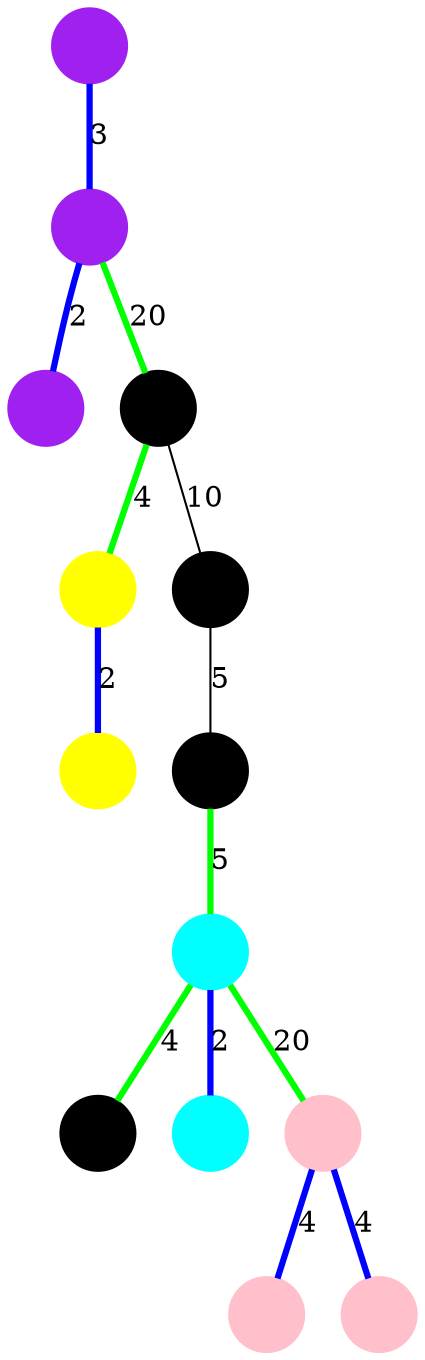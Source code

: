 digraph
{
	compound = true;
	node [shape=circle, style=filled, color=black, label=""];
	edge [dir=both, arrowtail=none, arrowhead=none];

	n0 -> n1 [label=3, color=blue, penwidth=3];
	n1 -> n2 [label=2, color=blue, penwidth=3];
	n1 -> n3 [label=20, color=green, penwidth=3];
	n3 -> n4 [label=4, color=green, penwidth=3];
	n3 -> n5 [label=10];
	n4 -> n6 [label=2, color=blue, penwidth=3];
	n5 -> n7 [label=5];
	n7 -> n8 [label=5, color=green, penwidth=3];
	n8 -> n9 [label=4, color=green, penwidth=3];
	n8 -> n10 [label=2, color=blue, penwidth=3];
	n8 -> n11 [label=20, color=green, penwidth=3];
	n11 -> n12 [label=4, color=blue, penwidth=3];
	n11 -> n13 [label=4, color=blue, penwidth=3];

	n0 [color=purple];
	n1 [color=purple];
	n2 [color=purple];
	n4 [color=yellow];
	n6 [color=yellow];
	n8 [color=cyan];
	n10 [color=cyan];
	n11 [color=pink];
	n12 [color=pink];
	n13 [color=pink];
}
